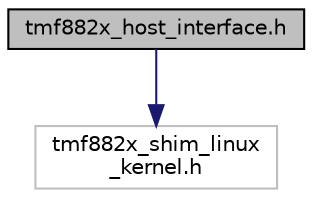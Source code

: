 digraph "tmf882x_host_interface.h"
{
 // LATEX_PDF_SIZE
  edge [fontname="Helvetica",fontsize="10",labelfontname="Helvetica",labelfontsize="10"];
  node [fontname="Helvetica",fontsize="10",shape=record];
  Node1 [label="tmf882x_host_interface.h",height=0.2,width=0.4,color="black", fillcolor="grey75", style="filled", fontcolor="black",tooltip="TMF882X host interface."];
  Node1 -> Node2 [color="midnightblue",fontsize="10",style="solid",fontname="Helvetica"];
  Node2 [label="tmf882x_shim_linux\l_kernel.h",height=0.2,width=0.4,color="grey75", fillcolor="white", style="filled",tooltip=" "];
}

